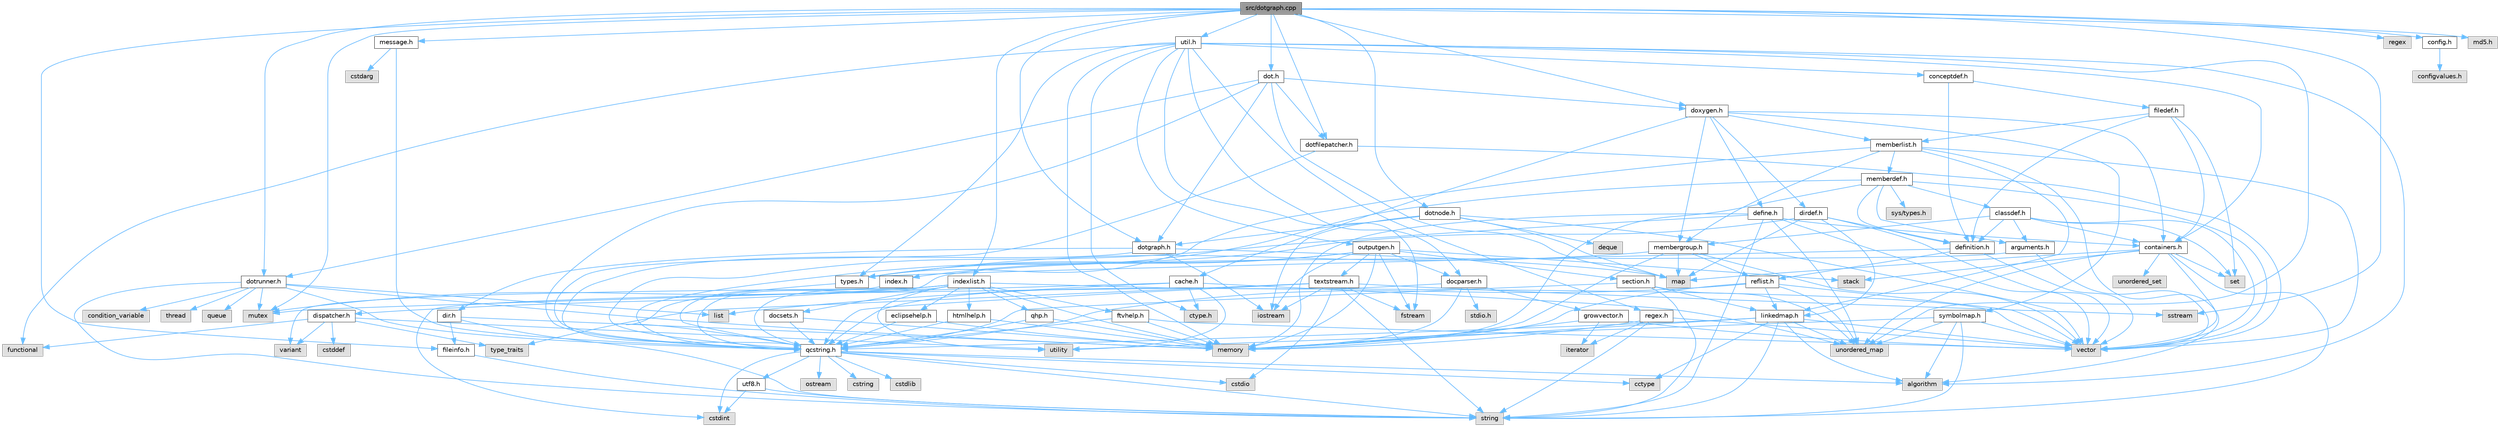 digraph "src/dotgraph.cpp"
{
 // INTERACTIVE_SVG=YES
 // LATEX_PDF_SIZE
  bgcolor="transparent";
  edge [fontname=Helvetica,fontsize=10,labelfontname=Helvetica,labelfontsize=10];
  node [fontname=Helvetica,fontsize=10,shape=box,height=0.2,width=0.4];
  Node1 [label="src/dotgraph.cpp",height=0.2,width=0.4,color="gray40", fillcolor="grey60", style="filled", fontcolor="black",tooltip=" "];
  Node1 -> Node2 [color="steelblue1",style="solid"];
  Node2 [label="sstream",height=0.2,width=0.4,color="grey60", fillcolor="#E0E0E0", style="filled",tooltip=" "];
  Node1 -> Node3 [color="steelblue1",style="solid"];
  Node3 [label="mutex",height=0.2,width=0.4,color="grey60", fillcolor="#E0E0E0", style="filled",tooltip=" "];
  Node1 -> Node4 [color="steelblue1",style="solid"];
  Node4 [label="regex",height=0.2,width=0.4,color="grey60", fillcolor="#E0E0E0", style="filled",tooltip=" "];
  Node1 -> Node5 [color="steelblue1",style="solid"];
  Node5 [label="config.h",height=0.2,width=0.4,color="grey40", fillcolor="white", style="filled",URL="$db/d16/config_8h.html",tooltip=" "];
  Node5 -> Node6 [color="steelblue1",style="solid"];
  Node6 [label="configvalues.h",height=0.2,width=0.4,color="grey60", fillcolor="#E0E0E0", style="filled",tooltip=" "];
  Node1 -> Node7 [color="steelblue1",style="solid"];
  Node7 [label="doxygen.h",height=0.2,width=0.4,color="grey40", fillcolor="white", style="filled",URL="$d1/da1/doxygen_8h.html",tooltip=" "];
  Node7 -> Node8 [color="steelblue1",style="solid"];
  Node8 [label="containers.h",height=0.2,width=0.4,color="grey40", fillcolor="white", style="filled",URL="$d5/d75/containers_8h.html",tooltip=" "];
  Node8 -> Node9 [color="steelblue1",style="solid"];
  Node9 [label="vector",height=0.2,width=0.4,color="grey60", fillcolor="#E0E0E0", style="filled",tooltip=" "];
  Node8 -> Node10 [color="steelblue1",style="solid"];
  Node10 [label="string",height=0.2,width=0.4,color="grey60", fillcolor="#E0E0E0", style="filled",tooltip=" "];
  Node8 -> Node11 [color="steelblue1",style="solid"];
  Node11 [label="set",height=0.2,width=0.4,color="grey60", fillcolor="#E0E0E0", style="filled",tooltip=" "];
  Node8 -> Node12 [color="steelblue1",style="solid"];
  Node12 [label="map",height=0.2,width=0.4,color="grey60", fillcolor="#E0E0E0", style="filled",tooltip=" "];
  Node8 -> Node13 [color="steelblue1",style="solid"];
  Node13 [label="unordered_set",height=0.2,width=0.4,color="grey60", fillcolor="#E0E0E0", style="filled",tooltip=" "];
  Node8 -> Node14 [color="steelblue1",style="solid"];
  Node14 [label="unordered_map",height=0.2,width=0.4,color="grey60", fillcolor="#E0E0E0", style="filled",tooltip=" "];
  Node8 -> Node15 [color="steelblue1",style="solid"];
  Node15 [label="stack",height=0.2,width=0.4,color="grey60", fillcolor="#E0E0E0", style="filled",tooltip=" "];
  Node7 -> Node16 [color="steelblue1",style="solid"];
  Node16 [label="membergroup.h",height=0.2,width=0.4,color="grey40", fillcolor="white", style="filled",URL="$d9/d11/membergroup_8h.html",tooltip=" "];
  Node16 -> Node9 [color="steelblue1",style="solid"];
  Node16 -> Node12 [color="steelblue1",style="solid"];
  Node16 -> Node17 [color="steelblue1",style="solid"];
  Node17 [label="memory",height=0.2,width=0.4,color="grey60", fillcolor="#E0E0E0", style="filled",tooltip=" "];
  Node16 -> Node18 [color="steelblue1",style="solid"];
  Node18 [label="types.h",height=0.2,width=0.4,color="grey40", fillcolor="white", style="filled",URL="$d9/d49/types_8h.html",tooltip="This file contains a number of basic enums and types."];
  Node18 -> Node19 [color="steelblue1",style="solid"];
  Node19 [label="qcstring.h",height=0.2,width=0.4,color="grey40", fillcolor="white", style="filled",URL="$d7/d5c/qcstring_8h.html",tooltip=" "];
  Node19 -> Node10 [color="steelblue1",style="solid"];
  Node19 -> Node20 [color="steelblue1",style="solid"];
  Node20 [label="algorithm",height=0.2,width=0.4,color="grey60", fillcolor="#E0E0E0", style="filled",tooltip=" "];
  Node19 -> Node21 [color="steelblue1",style="solid"];
  Node21 [label="cctype",height=0.2,width=0.4,color="grey60", fillcolor="#E0E0E0", style="filled",tooltip=" "];
  Node19 -> Node22 [color="steelblue1",style="solid"];
  Node22 [label="cstring",height=0.2,width=0.4,color="grey60", fillcolor="#E0E0E0", style="filled",tooltip=" "];
  Node19 -> Node23 [color="steelblue1",style="solid"];
  Node23 [label="cstdio",height=0.2,width=0.4,color="grey60", fillcolor="#E0E0E0", style="filled",tooltip=" "];
  Node19 -> Node24 [color="steelblue1",style="solid"];
  Node24 [label="cstdlib",height=0.2,width=0.4,color="grey60", fillcolor="#E0E0E0", style="filled",tooltip=" "];
  Node19 -> Node25 [color="steelblue1",style="solid"];
  Node25 [label="cstdint",height=0.2,width=0.4,color="grey60", fillcolor="#E0E0E0", style="filled",tooltip=" "];
  Node19 -> Node26 [color="steelblue1",style="solid"];
  Node26 [label="ostream",height=0.2,width=0.4,color="grey60", fillcolor="#E0E0E0", style="filled",tooltip=" "];
  Node19 -> Node27 [color="steelblue1",style="solid"];
  Node27 [label="utf8.h",height=0.2,width=0.4,color="grey40", fillcolor="white", style="filled",URL="$db/d7c/utf8_8h.html",tooltip="Various UTF8 related helper functions."];
  Node27 -> Node25 [color="steelblue1",style="solid"];
  Node27 -> Node10 [color="steelblue1",style="solid"];
  Node16 -> Node28 [color="steelblue1",style="solid"];
  Node28 [label="reflist.h",height=0.2,width=0.4,color="grey40", fillcolor="white", style="filled",URL="$d1/d02/reflist_8h.html",tooltip=" "];
  Node28 -> Node9 [color="steelblue1",style="solid"];
  Node28 -> Node14 [color="steelblue1",style="solid"];
  Node28 -> Node17 [color="steelblue1",style="solid"];
  Node28 -> Node19 [color="steelblue1",style="solid"];
  Node28 -> Node29 [color="steelblue1",style="solid"];
  Node29 [label="linkedmap.h",height=0.2,width=0.4,color="grey40", fillcolor="white", style="filled",URL="$da/de1/linkedmap_8h.html",tooltip=" "];
  Node29 -> Node14 [color="steelblue1",style="solid"];
  Node29 -> Node9 [color="steelblue1",style="solid"];
  Node29 -> Node17 [color="steelblue1",style="solid"];
  Node29 -> Node10 [color="steelblue1",style="solid"];
  Node29 -> Node20 [color="steelblue1",style="solid"];
  Node29 -> Node21 [color="steelblue1",style="solid"];
  Node29 -> Node19 [color="steelblue1",style="solid"];
  Node7 -> Node30 [color="steelblue1",style="solid"];
  Node30 [label="dirdef.h",height=0.2,width=0.4,color="grey40", fillcolor="white", style="filled",URL="$d6/d15/dirdef_8h.html",tooltip=" "];
  Node30 -> Node9 [color="steelblue1",style="solid"];
  Node30 -> Node12 [color="steelblue1",style="solid"];
  Node30 -> Node19 [color="steelblue1",style="solid"];
  Node30 -> Node29 [color="steelblue1",style="solid"];
  Node30 -> Node31 [color="steelblue1",style="solid"];
  Node31 [label="definition.h",height=0.2,width=0.4,color="grey40", fillcolor="white", style="filled",URL="$df/da1/definition_8h.html",tooltip=" "];
  Node31 -> Node9 [color="steelblue1",style="solid"];
  Node31 -> Node18 [color="steelblue1",style="solid"];
  Node31 -> Node28 [color="steelblue1",style="solid"];
  Node7 -> Node32 [color="steelblue1",style="solid"];
  Node32 [label="memberlist.h",height=0.2,width=0.4,color="grey40", fillcolor="white", style="filled",URL="$dd/d78/memberlist_8h.html",tooltip=" "];
  Node32 -> Node9 [color="steelblue1",style="solid"];
  Node32 -> Node20 [color="steelblue1",style="solid"];
  Node32 -> Node33 [color="steelblue1",style="solid"];
  Node33 [label="memberdef.h",height=0.2,width=0.4,color="grey40", fillcolor="white", style="filled",URL="$d4/d46/memberdef_8h.html",tooltip=" "];
  Node33 -> Node9 [color="steelblue1",style="solid"];
  Node33 -> Node17 [color="steelblue1",style="solid"];
  Node33 -> Node34 [color="steelblue1",style="solid"];
  Node34 [label="sys/types.h",height=0.2,width=0.4,color="grey60", fillcolor="#E0E0E0", style="filled",tooltip=" "];
  Node33 -> Node18 [color="steelblue1",style="solid"];
  Node33 -> Node31 [color="steelblue1",style="solid"];
  Node33 -> Node35 [color="steelblue1",style="solid"];
  Node35 [label="arguments.h",height=0.2,width=0.4,color="grey40", fillcolor="white", style="filled",URL="$df/d9b/arguments_8h.html",tooltip=" "];
  Node35 -> Node9 [color="steelblue1",style="solid"];
  Node35 -> Node19 [color="steelblue1",style="solid"];
  Node33 -> Node36 [color="steelblue1",style="solid"];
  Node36 [label="classdef.h",height=0.2,width=0.4,color="grey40", fillcolor="white", style="filled",URL="$d1/da6/classdef_8h.html",tooltip=" "];
  Node36 -> Node9 [color="steelblue1",style="solid"];
  Node36 -> Node11 [color="steelblue1",style="solid"];
  Node36 -> Node8 [color="steelblue1",style="solid"];
  Node36 -> Node31 [color="steelblue1",style="solid"];
  Node36 -> Node35 [color="steelblue1",style="solid"];
  Node36 -> Node16 [color="steelblue1",style="solid"];
  Node32 -> Node29 [color="steelblue1",style="solid"];
  Node32 -> Node18 [color="steelblue1",style="solid"];
  Node32 -> Node16 [color="steelblue1",style="solid"];
  Node7 -> Node37 [color="steelblue1",style="solid"];
  Node37 [label="define.h",height=0.2,width=0.4,color="grey40", fillcolor="white", style="filled",URL="$df/d67/define_8h.html",tooltip=" "];
  Node37 -> Node9 [color="steelblue1",style="solid"];
  Node37 -> Node17 [color="steelblue1",style="solid"];
  Node37 -> Node10 [color="steelblue1",style="solid"];
  Node37 -> Node14 [color="steelblue1",style="solid"];
  Node37 -> Node19 [color="steelblue1",style="solid"];
  Node37 -> Node8 [color="steelblue1",style="solid"];
  Node7 -> Node38 [color="steelblue1",style="solid"];
  Node38 [label="cache.h",height=0.2,width=0.4,color="grey40", fillcolor="white", style="filled",URL="$d3/d26/cache_8h.html",tooltip=" "];
  Node38 -> Node39 [color="steelblue1",style="solid"];
  Node39 [label="list",height=0.2,width=0.4,color="grey60", fillcolor="#E0E0E0", style="filled",tooltip=" "];
  Node38 -> Node14 [color="steelblue1",style="solid"];
  Node38 -> Node3 [color="steelblue1",style="solid"];
  Node38 -> Node40 [color="steelblue1",style="solid"];
  Node40 [label="utility",height=0.2,width=0.4,color="grey60", fillcolor="#E0E0E0", style="filled",tooltip=" "];
  Node38 -> Node41 [color="steelblue1",style="solid"];
  Node41 [label="ctype.h",height=0.2,width=0.4,color="grey60", fillcolor="#E0E0E0", style="filled",tooltip=" "];
  Node7 -> Node42 [color="steelblue1",style="solid"];
  Node42 [label="symbolmap.h",height=0.2,width=0.4,color="grey40", fillcolor="white", style="filled",URL="$d7/ddd/symbolmap_8h.html",tooltip=" "];
  Node42 -> Node20 [color="steelblue1",style="solid"];
  Node42 -> Node14 [color="steelblue1",style="solid"];
  Node42 -> Node9 [color="steelblue1",style="solid"];
  Node42 -> Node10 [color="steelblue1",style="solid"];
  Node42 -> Node40 [color="steelblue1",style="solid"];
  Node1 -> Node43 [color="steelblue1",style="solid"];
  Node43 [label="indexlist.h",height=0.2,width=0.4,color="grey40", fillcolor="white", style="filled",URL="$d5/d61/indexlist_8h.html",tooltip=" "];
  Node43 -> Node40 [color="steelblue1",style="solid"];
  Node43 -> Node9 [color="steelblue1",style="solid"];
  Node43 -> Node17 [color="steelblue1",style="solid"];
  Node43 -> Node3 [color="steelblue1",style="solid"];
  Node43 -> Node44 [color="steelblue1",style="solid"];
  Node44 [label="variant",height=0.2,width=0.4,color="grey60", fillcolor="#E0E0E0", style="filled",tooltip=" "];
  Node43 -> Node19 [color="steelblue1",style="solid"];
  Node43 -> Node45 [color="steelblue1",style="solid"];
  Node45 [label="dispatcher.h",height=0.2,width=0.4,color="grey40", fillcolor="white", style="filled",URL="$da/d73/dispatcher_8h.html",tooltip=" "];
  Node45 -> Node46 [color="steelblue1",style="solid"];
  Node46 [label="cstddef",height=0.2,width=0.4,color="grey60", fillcolor="#E0E0E0", style="filled",tooltip=" "];
  Node45 -> Node40 [color="steelblue1",style="solid"];
  Node45 -> Node47 [color="steelblue1",style="solid"];
  Node47 [label="functional",height=0.2,width=0.4,color="grey60", fillcolor="#E0E0E0", style="filled",tooltip=" "];
  Node45 -> Node44 [color="steelblue1",style="solid"];
  Node45 -> Node48 [color="steelblue1",style="solid"];
  Node48 [label="type_traits",height=0.2,width=0.4,color="grey60", fillcolor="#E0E0E0", style="filled",tooltip=" "];
  Node43 -> Node49 [color="steelblue1",style="solid"];
  Node49 [label="docsets.h",height=0.2,width=0.4,color="grey40", fillcolor="white", style="filled",URL="$d1/db2/docsets_8h.html",tooltip=" "];
  Node49 -> Node17 [color="steelblue1",style="solid"];
  Node49 -> Node19 [color="steelblue1",style="solid"];
  Node43 -> Node50 [color="steelblue1",style="solid"];
  Node50 [label="eclipsehelp.h",height=0.2,width=0.4,color="grey40", fillcolor="white", style="filled",URL="$db/d9e/eclipsehelp_8h.html",tooltip=" "];
  Node50 -> Node17 [color="steelblue1",style="solid"];
  Node50 -> Node19 [color="steelblue1",style="solid"];
  Node43 -> Node51 [color="steelblue1",style="solid"];
  Node51 [label="ftvhelp.h",height=0.2,width=0.4,color="grey40", fillcolor="white", style="filled",URL="$d2/d4a/ftvhelp_8h.html",tooltip=" "];
  Node51 -> Node17 [color="steelblue1",style="solid"];
  Node51 -> Node9 [color="steelblue1",style="solid"];
  Node51 -> Node19 [color="steelblue1",style="solid"];
  Node43 -> Node52 [color="steelblue1",style="solid"];
  Node52 [label="htmlhelp.h",height=0.2,width=0.4,color="grey40", fillcolor="white", style="filled",URL="$d8/dc3/htmlhelp_8h.html",tooltip=" "];
  Node52 -> Node17 [color="steelblue1",style="solid"];
  Node52 -> Node19 [color="steelblue1",style="solid"];
  Node43 -> Node53 [color="steelblue1",style="solid"];
  Node53 [label="qhp.h",height=0.2,width=0.4,color="grey40", fillcolor="white", style="filled",URL="$dc/d20/qhp_8h.html",tooltip=" "];
  Node53 -> Node17 [color="steelblue1",style="solid"];
  Node53 -> Node19 [color="steelblue1",style="solid"];
  Node1 -> Node54 [color="steelblue1",style="solid"];
  Node54 [label="md5.h",height=0.2,width=0.4,color="grey60", fillcolor="#E0E0E0", style="filled",tooltip=" "];
  Node1 -> Node55 [color="steelblue1",style="solid"];
  Node55 [label="message.h",height=0.2,width=0.4,color="grey40", fillcolor="white", style="filled",URL="$d2/d0d/message_8h.html",tooltip=" "];
  Node55 -> Node56 [color="steelblue1",style="solid"];
  Node56 [label="cstdarg",height=0.2,width=0.4,color="grey60", fillcolor="#E0E0E0", style="filled",tooltip=" "];
  Node55 -> Node19 [color="steelblue1",style="solid"];
  Node1 -> Node57 [color="steelblue1",style="solid"];
  Node57 [label="util.h",height=0.2,width=0.4,color="grey40", fillcolor="white", style="filled",URL="$d8/d3c/util_8h.html",tooltip="A bunch of utility functions."];
  Node57 -> Node17 [color="steelblue1",style="solid"];
  Node57 -> Node14 [color="steelblue1",style="solid"];
  Node57 -> Node20 [color="steelblue1",style="solid"];
  Node57 -> Node47 [color="steelblue1",style="solid"];
  Node57 -> Node58 [color="steelblue1",style="solid"];
  Node58 [label="fstream",height=0.2,width=0.4,color="grey60", fillcolor="#E0E0E0", style="filled",tooltip=" "];
  Node57 -> Node41 [color="steelblue1",style="solid"];
  Node57 -> Node18 [color="steelblue1",style="solid"];
  Node57 -> Node59 [color="steelblue1",style="solid"];
  Node59 [label="docparser.h",height=0.2,width=0.4,color="grey40", fillcolor="white", style="filled",URL="$de/d9c/docparser_8h.html",tooltip=" "];
  Node59 -> Node60 [color="steelblue1",style="solid"];
  Node60 [label="stdio.h",height=0.2,width=0.4,color="grey60", fillcolor="#E0E0E0", style="filled",tooltip=" "];
  Node59 -> Node17 [color="steelblue1",style="solid"];
  Node59 -> Node19 [color="steelblue1",style="solid"];
  Node59 -> Node61 [color="steelblue1",style="solid"];
  Node61 [label="growvector.h",height=0.2,width=0.4,color="grey40", fillcolor="white", style="filled",URL="$d7/d50/growvector_8h.html",tooltip=" "];
  Node61 -> Node9 [color="steelblue1",style="solid"];
  Node61 -> Node17 [color="steelblue1",style="solid"];
  Node61 -> Node62 [color="steelblue1",style="solid"];
  Node62 [label="iterator",height=0.2,width=0.4,color="grey60", fillcolor="#E0E0E0", style="filled",tooltip=" "];
  Node57 -> Node8 [color="steelblue1",style="solid"];
  Node57 -> Node63 [color="steelblue1",style="solid"];
  Node63 [label="outputgen.h",height=0.2,width=0.4,color="grey40", fillcolor="white", style="filled",URL="$df/d06/outputgen_8h.html",tooltip=" "];
  Node63 -> Node17 [color="steelblue1",style="solid"];
  Node63 -> Node15 [color="steelblue1",style="solid"];
  Node63 -> Node64 [color="steelblue1",style="solid"];
  Node64 [label="iostream",height=0.2,width=0.4,color="grey60", fillcolor="#E0E0E0", style="filled",tooltip=" "];
  Node63 -> Node58 [color="steelblue1",style="solid"];
  Node63 -> Node18 [color="steelblue1",style="solid"];
  Node63 -> Node65 [color="steelblue1",style="solid"];
  Node65 [label="index.h",height=0.2,width=0.4,color="grey40", fillcolor="white", style="filled",URL="$d1/db5/index_8h.html",tooltip=" "];
  Node65 -> Node19 [color="steelblue1",style="solid"];
  Node63 -> Node66 [color="steelblue1",style="solid"];
  Node66 [label="section.h",height=0.2,width=0.4,color="grey40", fillcolor="white", style="filled",URL="$d1/d2a/section_8h.html",tooltip=" "];
  Node66 -> Node10 [color="steelblue1",style="solid"];
  Node66 -> Node14 [color="steelblue1",style="solid"];
  Node66 -> Node19 [color="steelblue1",style="solid"];
  Node66 -> Node29 [color="steelblue1",style="solid"];
  Node63 -> Node67 [color="steelblue1",style="solid"];
  Node67 [label="textstream.h",height=0.2,width=0.4,color="grey40", fillcolor="white", style="filled",URL="$d4/d7d/textstream_8h.html",tooltip=" "];
  Node67 -> Node10 [color="steelblue1",style="solid"];
  Node67 -> Node64 [color="steelblue1",style="solid"];
  Node67 -> Node2 [color="steelblue1",style="solid"];
  Node67 -> Node25 [color="steelblue1",style="solid"];
  Node67 -> Node23 [color="steelblue1",style="solid"];
  Node67 -> Node58 [color="steelblue1",style="solid"];
  Node67 -> Node48 [color="steelblue1",style="solid"];
  Node67 -> Node19 [color="steelblue1",style="solid"];
  Node63 -> Node59 [color="steelblue1",style="solid"];
  Node57 -> Node68 [color="steelblue1",style="solid"];
  Node68 [label="regex.h",height=0.2,width=0.4,color="grey40", fillcolor="white", style="filled",URL="$d1/d21/regex_8h.html",tooltip=" "];
  Node68 -> Node17 [color="steelblue1",style="solid"];
  Node68 -> Node10 [color="steelblue1",style="solid"];
  Node68 -> Node9 [color="steelblue1",style="solid"];
  Node68 -> Node62 [color="steelblue1",style="solid"];
  Node57 -> Node69 [color="steelblue1",style="solid"];
  Node69 [label="conceptdef.h",height=0.2,width=0.4,color="grey40", fillcolor="white", style="filled",URL="$da/df1/conceptdef_8h.html",tooltip=" "];
  Node69 -> Node31 [color="steelblue1",style="solid"];
  Node69 -> Node70 [color="steelblue1",style="solid"];
  Node70 [label="filedef.h",height=0.2,width=0.4,color="grey40", fillcolor="white", style="filled",URL="$d4/d3a/filedef_8h.html",tooltip=" "];
  Node70 -> Node11 [color="steelblue1",style="solid"];
  Node70 -> Node31 [color="steelblue1",style="solid"];
  Node70 -> Node32 [color="steelblue1",style="solid"];
  Node70 -> Node8 [color="steelblue1",style="solid"];
  Node1 -> Node71 [color="steelblue1",style="solid"];
  Node71 [label="dot.h",height=0.2,width=0.4,color="grey40", fillcolor="white", style="filled",URL="$d6/d4a/dot_8h.html",tooltip=" "];
  Node71 -> Node12 [color="steelblue1",style="solid"];
  Node71 -> Node19 [color="steelblue1",style="solid"];
  Node71 -> Node72 [color="steelblue1",style="solid"];
  Node72 [label="dotgraph.h",height=0.2,width=0.4,color="grey40", fillcolor="white", style="filled",URL="$d0/daa/dotgraph_8h.html",tooltip=" "];
  Node72 -> Node64 [color="steelblue1",style="solid"];
  Node72 -> Node12 [color="steelblue1",style="solid"];
  Node72 -> Node19 [color="steelblue1",style="solid"];
  Node72 -> Node73 [color="steelblue1",style="solid"];
  Node73 [label="dir.h",height=0.2,width=0.4,color="grey40", fillcolor="white", style="filled",URL="$df/d9c/dir_8h.html",tooltip=" "];
  Node73 -> Node10 [color="steelblue1",style="solid"];
  Node73 -> Node17 [color="steelblue1",style="solid"];
  Node73 -> Node74 [color="steelblue1",style="solid"];
  Node74 [label="fileinfo.h",height=0.2,width=0.4,color="grey40", fillcolor="white", style="filled",URL="$df/d45/fileinfo_8h.html",tooltip=" "];
  Node74 -> Node10 [color="steelblue1",style="solid"];
  Node71 -> Node75 [color="steelblue1",style="solid"];
  Node75 [label="dotfilepatcher.h",height=0.2,width=0.4,color="grey40", fillcolor="white", style="filled",URL="$d3/d38/dotfilepatcher_8h.html",tooltip=" "];
  Node75 -> Node9 [color="steelblue1",style="solid"];
  Node75 -> Node19 [color="steelblue1",style="solid"];
  Node71 -> Node76 [color="steelblue1",style="solid"];
  Node76 [label="dotrunner.h",height=0.2,width=0.4,color="grey40", fillcolor="white", style="filled",URL="$d2/dd1/dotrunner_8h.html",tooltip=" "];
  Node76 -> Node10 [color="steelblue1",style="solid"];
  Node76 -> Node77 [color="steelblue1",style="solid"];
  Node77 [label="thread",height=0.2,width=0.4,color="grey60", fillcolor="#E0E0E0", style="filled",tooltip=" "];
  Node76 -> Node39 [color="steelblue1",style="solid"];
  Node76 -> Node78 [color="steelblue1",style="solid"];
  Node78 [label="queue",height=0.2,width=0.4,color="grey60", fillcolor="#E0E0E0", style="filled",tooltip=" "];
  Node76 -> Node3 [color="steelblue1",style="solid"];
  Node76 -> Node79 [color="steelblue1",style="solid"];
  Node79 [label="condition_variable",height=0.2,width=0.4,color="grey60", fillcolor="#E0E0E0", style="filled",tooltip=" "];
  Node76 -> Node17 [color="steelblue1",style="solid"];
  Node76 -> Node19 [color="steelblue1",style="solid"];
  Node71 -> Node7 [color="steelblue1",style="solid"];
  Node1 -> Node76 [color="steelblue1",style="solid"];
  Node1 -> Node72 [color="steelblue1",style="solid"];
  Node1 -> Node80 [color="steelblue1",style="solid"];
  Node80 [label="dotnode.h",height=0.2,width=0.4,color="grey40", fillcolor="white", style="filled",URL="$d8/d3b/dotnode_8h.html",tooltip=" "];
  Node80 -> Node9 [color="steelblue1",style="solid"];
  Node80 -> Node12 [color="steelblue1",style="solid"];
  Node80 -> Node81 [color="steelblue1",style="solid"];
  Node81 [label="deque",height=0.2,width=0.4,color="grey60", fillcolor="#E0E0E0", style="filled",tooltip=" "];
  Node80 -> Node64 [color="steelblue1",style="solid"];
  Node80 -> Node72 [color="steelblue1",style="solid"];
  Node1 -> Node75 [color="steelblue1",style="solid"];
  Node1 -> Node74 [color="steelblue1",style="solid"];
}
